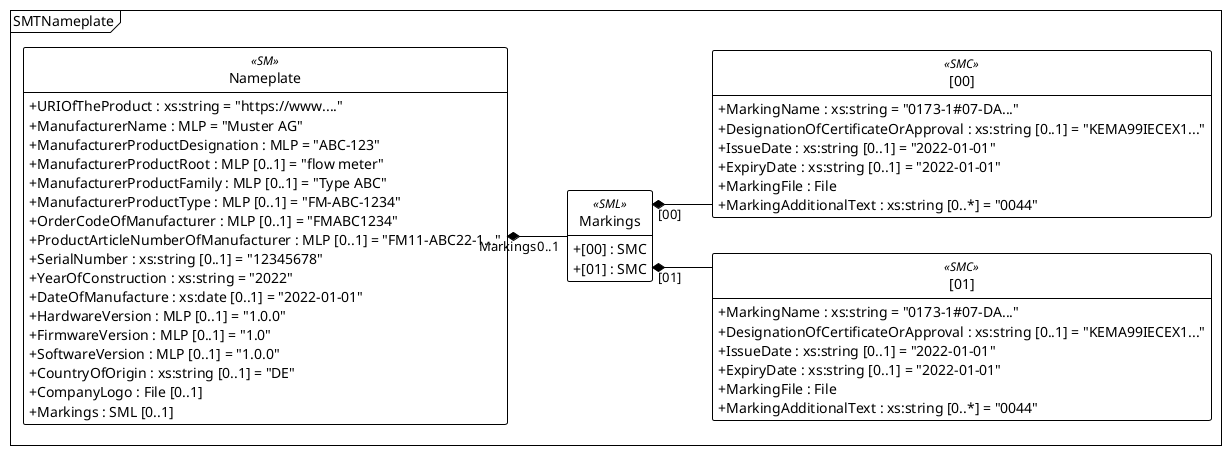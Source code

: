 @startuml
!theme plain
left to right direction
hide class circle
hide class methods
skinparam classAttributeIconSize 0
' skinparam linetype polyline
skinparam linetype ortho

mainframe SMTNameplate

class "Nameplate" as ID00000001 <<SM>> {
  +URIOfTheProduct : xs:string = "https://www...."
  +ManufacturerName : MLP = "Muster AG"
  +ManufacturerProductDesignation : MLP = "ABC-123"
  +ManufacturerProductRoot : MLP [0..1] = "flow meter"
  +ManufacturerProductFamily : MLP [0..1] = "Type ABC"
  +ManufacturerProductType : MLP [0..1] = "FM-ABC-1234"
  +OrderCodeOfManufacturer : MLP [0..1] = "FMABC1234"
  +ProductArticleNumberOfManufacturer : MLP [0..1] = "FM11-ABC22-1..."
  +SerialNumber : xs:string [0..1] = "12345678"
  +YearOfConstruction : xs:string = "2022"
  +DateOfManufacture : xs:date [0..1] = "2022-01-01"
  +HardwareVersion : MLP [0..1] = "1.0.0"
  +FirmwareVersion : MLP [0..1] = "1.0"
  +SoftwareVersion : MLP [0..1] = "1.0.0"
  +CountryOfOrigin : xs:string [0..1] = "DE"
  +CompanyLogo : File [0..1]
  +Markings : SML [0..1]
}

class "Markings" as ID00000002 <<SML>> {
  +[00] : SMC
  +[01] : SMC
}

class "[00]" as ID00000003 <<SMC>> {
  +MarkingName : xs:string = "0173-1#07-DA..."
  +DesignationOfCertificateOrApproval : xs:string [0..1] = "KEMA99IECEX1..."
  +IssueDate : xs:string [0..1] = "2022-01-01"
  +ExpiryDate : xs:string [0..1] = "2022-01-01"
  +MarkingFile : File
  +MarkingAdditionalText : xs:string [0..*] = "0044"
}

class "[01]" as ID00000004 <<SMC>> {
  +MarkingName : xs:string = "0173-1#07-DA..."
  +DesignationOfCertificateOrApproval : xs:string [0..1] = "KEMA99IECEX1..."
  +IssueDate : xs:string [0..1] = "2022-01-01"
  +ExpiryDate : xs:string [0..1] = "2022-01-01"
  +MarkingFile : File
  +MarkingAdditionalText : xs:string [0..*] = "0044"
}

ID00000002 *--  ID00000003 : "[00]"
ID00000002 *--  ID00000004 : "[01]"
ID00000001 *-- "0..1" ID00000002 : "Markings"
@enduml
